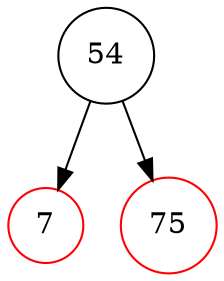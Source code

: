 digraph RBTree {
    node [shape=circle];
    "54" [color=black];
    "54" -> "7";
    "7" [color=red];
    "54" -> "75";
    "75" [color=red];
}
